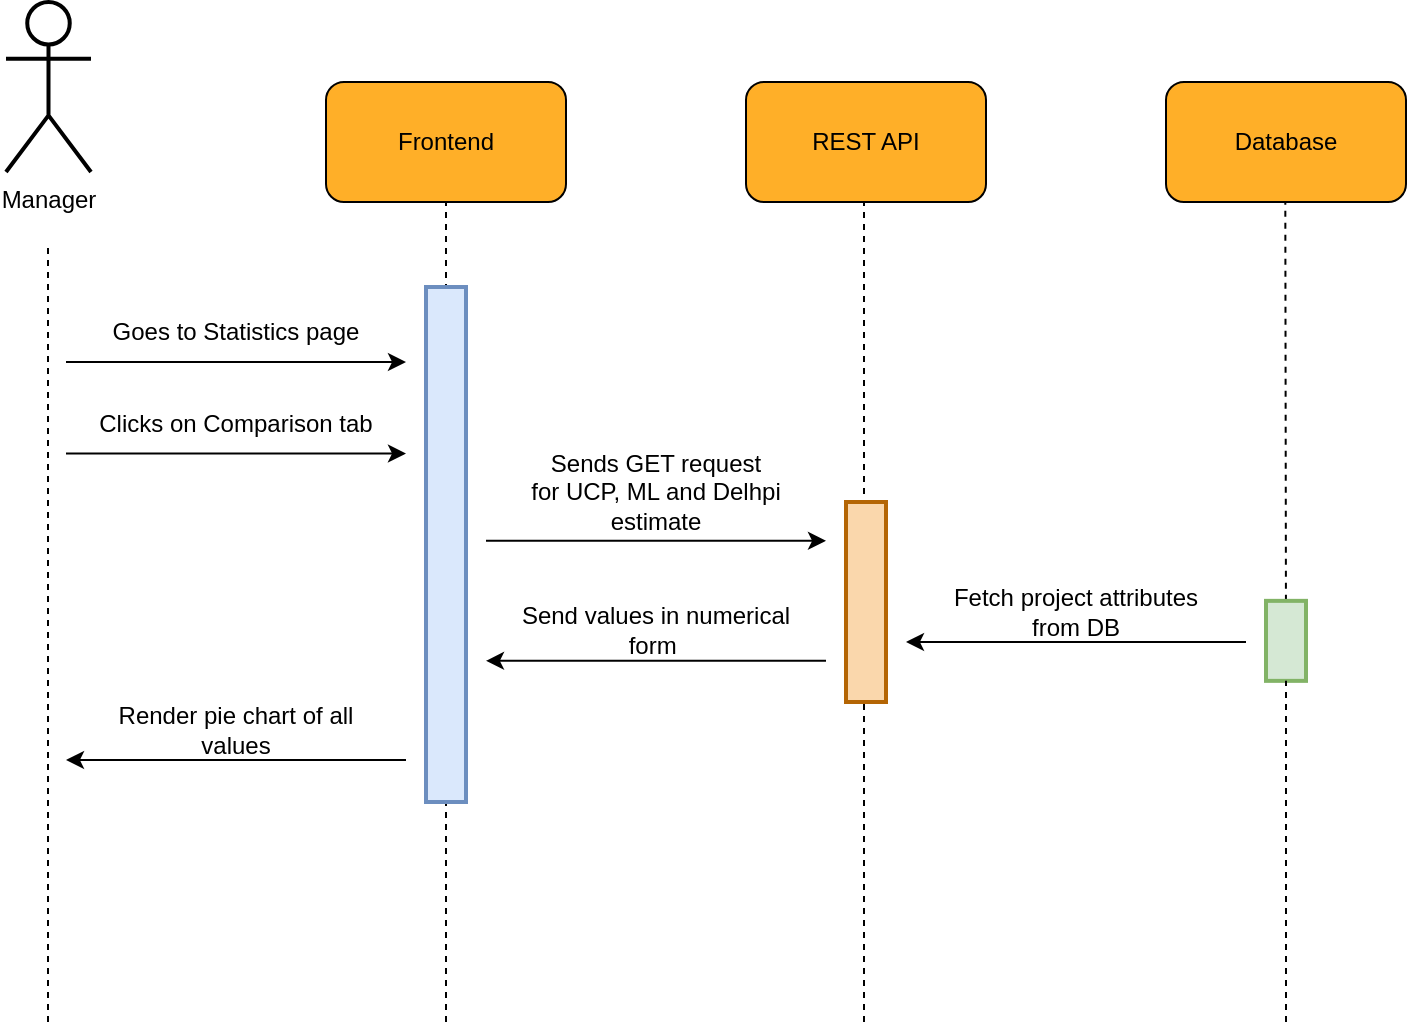 <mxfile version="16.4.0" type="device"><diagram id="DpWXx3KJy5tMujqy8U2f" name="Page-1"><mxGraphModel dx="723" dy="458" grid="1" gridSize="10" guides="1" tooltips="1" connect="1" arrows="1" fold="1" page="1" pageScale="1" pageWidth="850" pageHeight="1100" math="0" shadow="0"><root><mxCell id="0"/><mxCell id="1" parent="0"/><mxCell id="dJVPYhrpnqMGrTZpVJlw-1" value="" style="endArrow=none;dashed=1;html=1;rounded=0;jumpSize=6;strokeWidth=1;startArrow=none;fontSize=12;" edge="1" parent="1"><mxGeometry width="50" height="50" relative="1" as="geometry"><mxPoint x="779" y="1230" as="sourcePoint"/><mxPoint x="779" y="820.0" as="targetPoint"/></mxGeometry></mxCell><mxCell id="dJVPYhrpnqMGrTZpVJlw-2" value="" style="group;fontSize=12;" vertex="1" connectable="0" parent="1"><mxGeometry x="510" y="760" width="120" height="60" as="geometry"/></mxCell><mxCell id="dJVPYhrpnqMGrTZpVJlw-3" value="" style="rounded=1;whiteSpace=wrap;html=1;fillColor=#FFAF28;fontSize=12;" vertex="1" parent="dJVPYhrpnqMGrTZpVJlw-2"><mxGeometry width="120" height="60" as="geometry"/></mxCell><mxCell id="dJVPYhrpnqMGrTZpVJlw-4" value="&lt;font style=&quot;font-size: 12px;&quot;&gt;Frontend&lt;/font&gt;" style="text;html=1;strokeColor=none;fillColor=none;align=center;verticalAlign=middle;whiteSpace=wrap;rounded=0;fontSize=12;" vertex="1" parent="dJVPYhrpnqMGrTZpVJlw-2"><mxGeometry x="30" y="15" width="60" height="30" as="geometry"/></mxCell><mxCell id="dJVPYhrpnqMGrTZpVJlw-5" value="" style="group;fontSize=12;" vertex="1" connectable="0" parent="1"><mxGeometry x="720" y="760" width="120" height="60" as="geometry"/></mxCell><mxCell id="dJVPYhrpnqMGrTZpVJlw-6" value="" style="rounded=1;whiteSpace=wrap;html=1;fillColor=#FFAF28;fontSize=12;" vertex="1" parent="dJVPYhrpnqMGrTZpVJlw-5"><mxGeometry width="120" height="60" as="geometry"/></mxCell><mxCell id="dJVPYhrpnqMGrTZpVJlw-7" value="&lt;font style=&quot;font-size: 12px;&quot;&gt;REST API&lt;/font&gt;" style="text;html=1;strokeColor=none;fillColor=none;align=center;verticalAlign=middle;whiteSpace=wrap;rounded=0;fontSize=12;" vertex="1" parent="dJVPYhrpnqMGrTZpVJlw-5"><mxGeometry x="30" y="15" width="60" height="30" as="geometry"/></mxCell><mxCell id="dJVPYhrpnqMGrTZpVJlw-8" value="" style="endArrow=none;dashed=1;html=1;rounded=0;entryX=0.5;entryY=1;entryDx=0;entryDy=0;jumpSize=6;strokeWidth=1;fontSize=12;" edge="1" parent="1" target="dJVPYhrpnqMGrTZpVJlw-3"><mxGeometry width="50" height="50" relative="1" as="geometry"><mxPoint x="570.0" y="1230" as="sourcePoint"/><mxPoint x="720" y="740" as="targetPoint"/></mxGeometry></mxCell><mxCell id="dJVPYhrpnqMGrTZpVJlw-9" value="Manager" style="shape=umlActor;verticalLabelPosition=bottom;verticalAlign=top;html=1;outlineConnect=0;rounded=1;strokeWidth=2;fontSize=12;" vertex="1" parent="1"><mxGeometry x="350" y="720" width="42.5" height="85" as="geometry"/></mxCell><mxCell id="dJVPYhrpnqMGrTZpVJlw-10" value="" style="endArrow=none;dashed=1;html=1;rounded=0;jumpSize=6;strokeWidth=1;fontSize=12;" edge="1" parent="1"><mxGeometry width="50" height="50" relative="1" as="geometry"><mxPoint x="371.0" y="1230" as="sourcePoint"/><mxPoint x="371.0" y="840.0" as="targetPoint"/></mxGeometry></mxCell><mxCell id="dJVPYhrpnqMGrTZpVJlw-11" value="" style="group;fontSize=12;" vertex="1" connectable="0" parent="1"><mxGeometry x="930" y="760" width="120" height="60" as="geometry"/></mxCell><mxCell id="dJVPYhrpnqMGrTZpVJlw-12" value="" style="rounded=1;whiteSpace=wrap;html=1;fillColor=#FFAF28;fontSize=12;" vertex="1" parent="dJVPYhrpnqMGrTZpVJlw-11"><mxGeometry width="120" height="60" as="geometry"/></mxCell><mxCell id="dJVPYhrpnqMGrTZpVJlw-13" value="&lt;font style=&quot;font-size: 12px&quot;&gt;Database&lt;/font&gt;" style="text;html=1;strokeColor=none;fillColor=none;align=center;verticalAlign=middle;whiteSpace=wrap;rounded=0;fontSize=12;" vertex="1" parent="dJVPYhrpnqMGrTZpVJlw-11"><mxGeometry x="30" y="15" width="60" height="30" as="geometry"/></mxCell><mxCell id="dJVPYhrpnqMGrTZpVJlw-14" value="" style="endArrow=none;dashed=1;html=1;rounded=0;jumpSize=6;strokeWidth=1;fontSize=12;startArrow=none;" edge="1" parent="1" source="dJVPYhrpnqMGrTZpVJlw-21"><mxGeometry width="50" height="50" relative="1" as="geometry"><mxPoint x="989.66" y="1320" as="sourcePoint"/><mxPoint x="989.66" y="820.0" as="targetPoint"/></mxGeometry></mxCell><mxCell id="dJVPYhrpnqMGrTZpVJlw-19" value="" style="rounded=0;whiteSpace=wrap;html=1;fontSize=12;strokeWidth=2;fillColor=#dae8fc;strokeColor=#6c8ebf;" vertex="1" parent="1"><mxGeometry x="560" y="862.5" width="20" height="257.5" as="geometry"/></mxCell><mxCell id="dJVPYhrpnqMGrTZpVJlw-20" value="" style="rounded=0;whiteSpace=wrap;html=1;fontSize=12;strokeWidth=2;fillColor=#fad7ac;strokeColor=#b46504;" vertex="1" parent="1"><mxGeometry x="770" y="970" width="20" height="100" as="geometry"/></mxCell><mxCell id="dJVPYhrpnqMGrTZpVJlw-21" value="" style="rounded=0;whiteSpace=wrap;html=1;fontSize=12;strokeWidth=2;fillColor=#d5e8d4;strokeColor=#82b366;" vertex="1" parent="1"><mxGeometry x="980" y="1019.43" width="20" height="40" as="geometry"/></mxCell><mxCell id="dJVPYhrpnqMGrTZpVJlw-22" value="" style="endArrow=none;dashed=1;html=1;rounded=0;jumpSize=6;strokeWidth=1;fontSize=12;startArrow=none;" edge="1" parent="1" target="dJVPYhrpnqMGrTZpVJlw-21"><mxGeometry width="50" height="50" relative="1" as="geometry"><mxPoint x="990" y="1230" as="sourcePoint"/><mxPoint x="989.66" y="820" as="targetPoint"/></mxGeometry></mxCell><mxCell id="dJVPYhrpnqMGrTZpVJlw-23" value="" style="endArrow=classic;html=1;rounded=0;" edge="1" parent="1"><mxGeometry width="50" height="50" relative="1" as="geometry"><mxPoint x="380" y="900" as="sourcePoint"/><mxPoint x="550" y="900" as="targetPoint"/></mxGeometry></mxCell><mxCell id="dJVPYhrpnqMGrTZpVJlw-24" value="Goes to Statistics page" style="text;html=1;strokeColor=none;fillColor=none;align=center;verticalAlign=middle;whiteSpace=wrap;rounded=0;" vertex="1" parent="1"><mxGeometry x="390" y="870" width="150" height="30" as="geometry"/></mxCell><mxCell id="dJVPYhrpnqMGrTZpVJlw-25" value="" style="endArrow=classic;html=1;rounded=0;" edge="1" parent="1"><mxGeometry width="50" height="50" relative="1" as="geometry"><mxPoint x="380" y="945.75" as="sourcePoint"/><mxPoint x="550" y="945.75" as="targetPoint"/></mxGeometry></mxCell><mxCell id="dJVPYhrpnqMGrTZpVJlw-26" value="Clicks on Comparison tab" style="text;html=1;strokeColor=none;fillColor=none;align=center;verticalAlign=middle;whiteSpace=wrap;rounded=0;" vertex="1" parent="1"><mxGeometry x="390" y="915.75" width="150" height="30" as="geometry"/></mxCell><mxCell id="dJVPYhrpnqMGrTZpVJlw-27" value="" style="endArrow=classic;html=1;rounded=0;" edge="1" parent="1"><mxGeometry width="50" height="50" relative="1" as="geometry"><mxPoint x="590.0" y="989.43" as="sourcePoint"/><mxPoint x="760.0" y="989.43" as="targetPoint"/></mxGeometry></mxCell><mxCell id="dJVPYhrpnqMGrTZpVJlw-28" value="Sends GET request&lt;br&gt;for UCP, ML and Delhpi estimate" style="text;html=1;strokeColor=none;fillColor=none;align=center;verticalAlign=middle;whiteSpace=wrap;rounded=0;" vertex="1" parent="1"><mxGeometry x="600" y="950" width="150" height="30" as="geometry"/></mxCell><mxCell id="dJVPYhrpnqMGrTZpVJlw-29" value="" style="endArrow=classic;html=1;rounded=0;" edge="1" parent="1"><mxGeometry width="50" height="50" relative="1" as="geometry"><mxPoint x="970" y="1040" as="sourcePoint"/><mxPoint x="800.0" y="1040" as="targetPoint"/></mxGeometry></mxCell><mxCell id="dJVPYhrpnqMGrTZpVJlw-30" value="Fetch project attributes from DB" style="text;html=1;strokeColor=none;fillColor=none;align=center;verticalAlign=middle;whiteSpace=wrap;rounded=0;" vertex="1" parent="1"><mxGeometry x="810" y="1010" width="150" height="30" as="geometry"/></mxCell><mxCell id="dJVPYhrpnqMGrTZpVJlw-31" value="" style="group" vertex="1" connectable="0" parent="1"><mxGeometry x="590" y="1019.43" width="170" height="30" as="geometry"/></mxCell><mxCell id="dJVPYhrpnqMGrTZpVJlw-32" value="" style="endArrow=classic;html=1;rounded=0;" edge="1" parent="dJVPYhrpnqMGrTZpVJlw-31"><mxGeometry width="50" height="50" relative="1" as="geometry"><mxPoint x="170" y="30.0" as="sourcePoint"/><mxPoint y="30.0" as="targetPoint"/></mxGeometry></mxCell><mxCell id="dJVPYhrpnqMGrTZpVJlw-33" value="Send values in numerical form&amp;nbsp;" style="text;html=1;strokeColor=none;fillColor=none;align=center;verticalAlign=middle;whiteSpace=wrap;rounded=0;" vertex="1" parent="dJVPYhrpnqMGrTZpVJlw-31"><mxGeometry x="10" width="150" height="30" as="geometry"/></mxCell><mxCell id="dJVPYhrpnqMGrTZpVJlw-34" value="" style="group" vertex="1" connectable="0" parent="1"><mxGeometry x="380" y="1069" width="170" height="30" as="geometry"/></mxCell><mxCell id="dJVPYhrpnqMGrTZpVJlw-35" value="" style="endArrow=classic;html=1;rounded=0;" edge="1" parent="dJVPYhrpnqMGrTZpVJlw-34"><mxGeometry width="50" height="50" relative="1" as="geometry"><mxPoint x="170" y="30.0" as="sourcePoint"/><mxPoint y="30.0" as="targetPoint"/></mxGeometry></mxCell><mxCell id="dJVPYhrpnqMGrTZpVJlw-36" value="Render pie chart of all values" style="text;html=1;strokeColor=none;fillColor=none;align=center;verticalAlign=middle;whiteSpace=wrap;rounded=0;" vertex="1" parent="dJVPYhrpnqMGrTZpVJlw-34"><mxGeometry x="10" width="150" height="30" as="geometry"/></mxCell></root></mxGraphModel></diagram></mxfile>